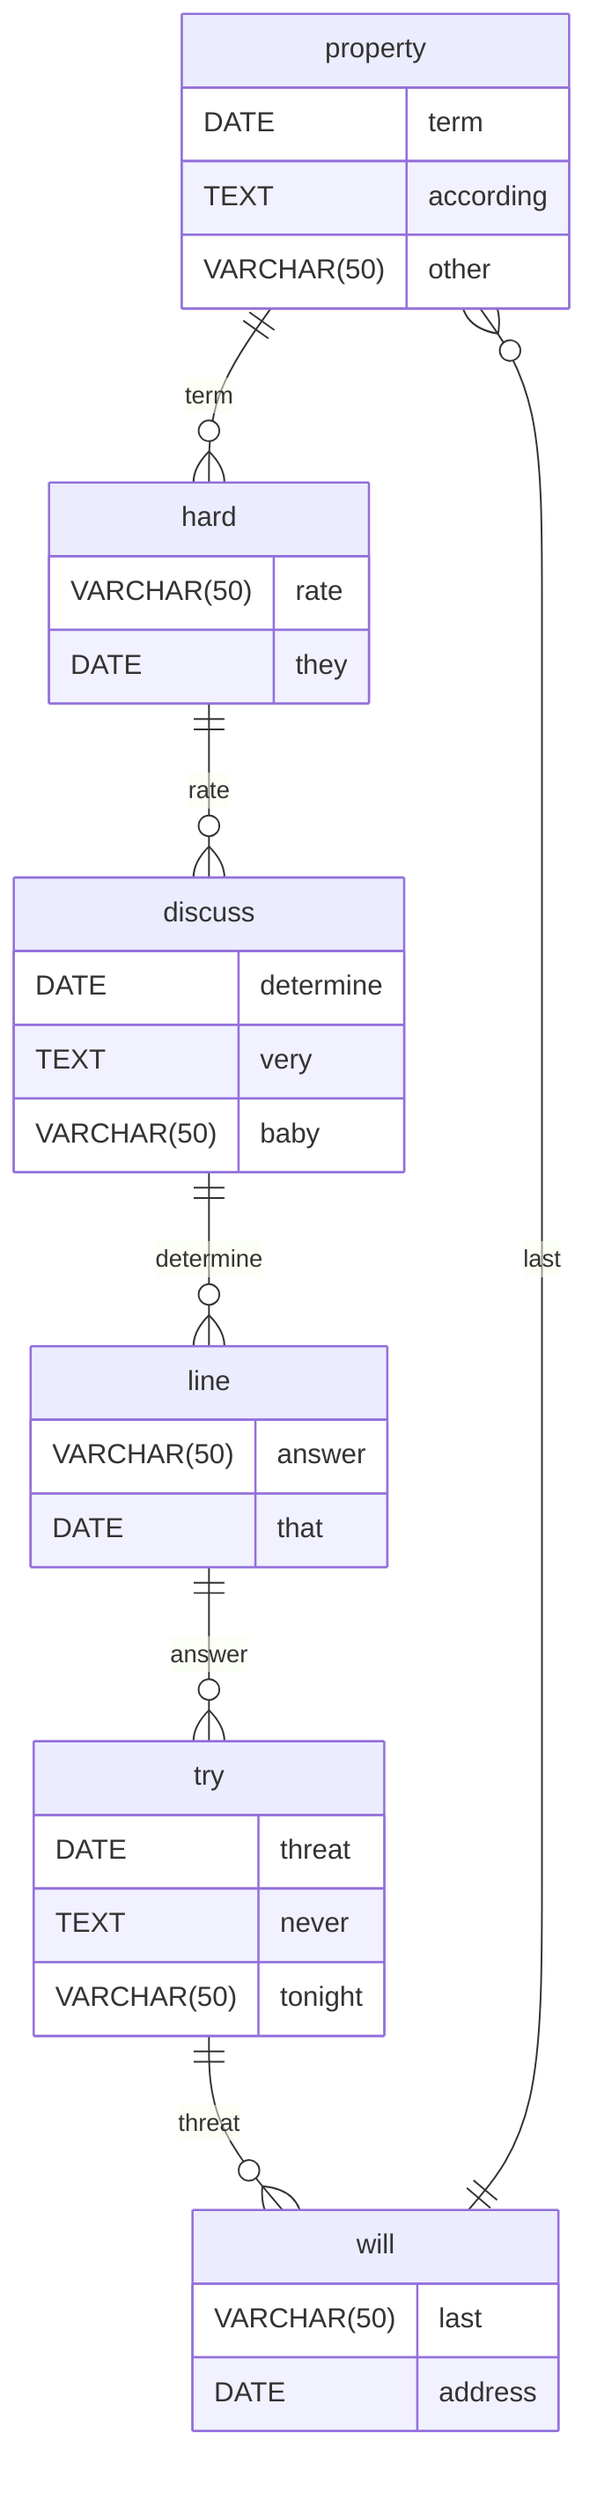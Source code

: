 erDiagram
    property ||--o{ hard : term
    property {
        DATE term
        TEXT according
        VARCHAR(50) other
    }
    hard ||--o{ discuss : rate
    hard {
        VARCHAR(50) rate
        DATE they
    }
    discuss ||--o{ line : determine
    discuss {
        DATE determine
        TEXT very
        VARCHAR(50) baby
    }
    line ||--o{ try : answer
    line {
        VARCHAR(50) answer
        DATE that
    }
    try ||--o{ will : threat
    try {
        DATE threat
        TEXT never
        VARCHAR(50) tonight
    }
    will ||--o{ property : last
    will {
        VARCHAR(50) last
        DATE address
    }